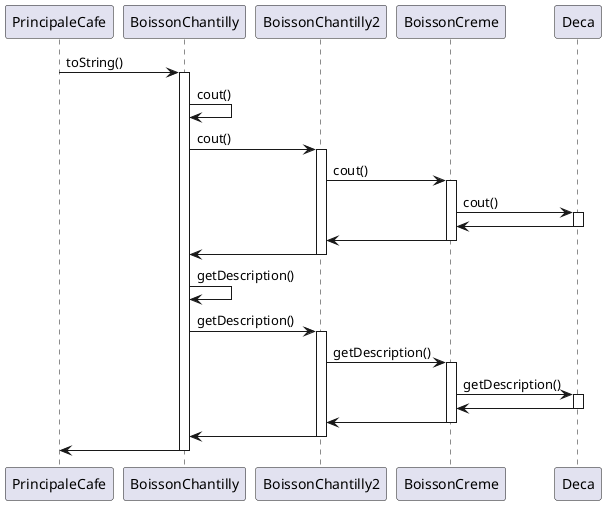@startuml
PrincipaleCafe -> BoissonChantilly: toString()
activate BoissonChantilly
BoissonChantilly -> BoissonChantilly: cout()
BoissonChantilly -> BoissonChantilly2: cout()
activate BoissonChantilly2
BoissonChantilly2 -> BoissonCreme: cout()
activate BoissonCreme
BoissonCreme -> Deca: cout()
activate Deca
Deca -> BoissonCreme
deactivate Deca
BoissonCreme -> BoissonChantilly2
deactivate BoissonCreme
BoissonChantilly2 -> BoissonChantilly
deactivate BoissonChantilly2

BoissonChantilly -> BoissonChantilly: getDescription()
BoissonChantilly -> BoissonChantilly2: getDescription()
activate BoissonChantilly2
BoissonChantilly2 -> BoissonCreme: getDescription()
activate BoissonCreme
BoissonCreme -> Deca: getDescription()
activate Deca
Deca -> BoissonCreme
deactivate Deca
BoissonCreme -> BoissonChantilly2
deactivate BoissonCreme
BoissonChantilly2 -> BoissonChantilly
deactivate BoissonChantilly2
BoissonChantilly -> PrincipaleCafe
deactivate BoissonChantilly

@enduml